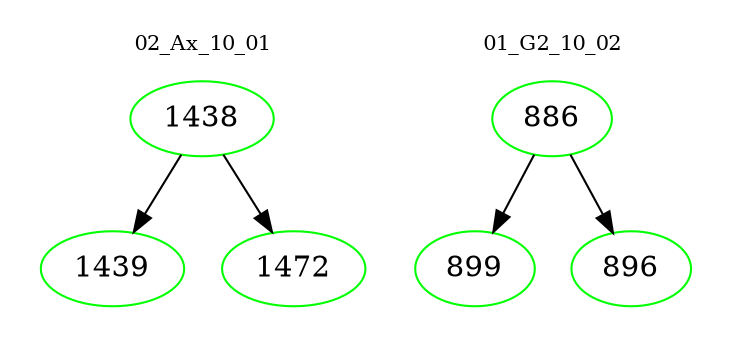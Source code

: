 digraph{
subgraph cluster_0 {
color = white
label = "02_Ax_10_01";
fontsize=10;
T0_1438 [label="1438", color="green"]
T0_1438 -> T0_1439 [color="black"]
T0_1439 [label="1439", color="green"]
T0_1438 -> T0_1472 [color="black"]
T0_1472 [label="1472", color="green"]
}
subgraph cluster_1 {
color = white
label = "01_G2_10_02";
fontsize=10;
T1_886 [label="886", color="green"]
T1_886 -> T1_899 [color="black"]
T1_899 [label="899", color="green"]
T1_886 -> T1_896 [color="black"]
T1_896 [label="896", color="green"]
}
}
